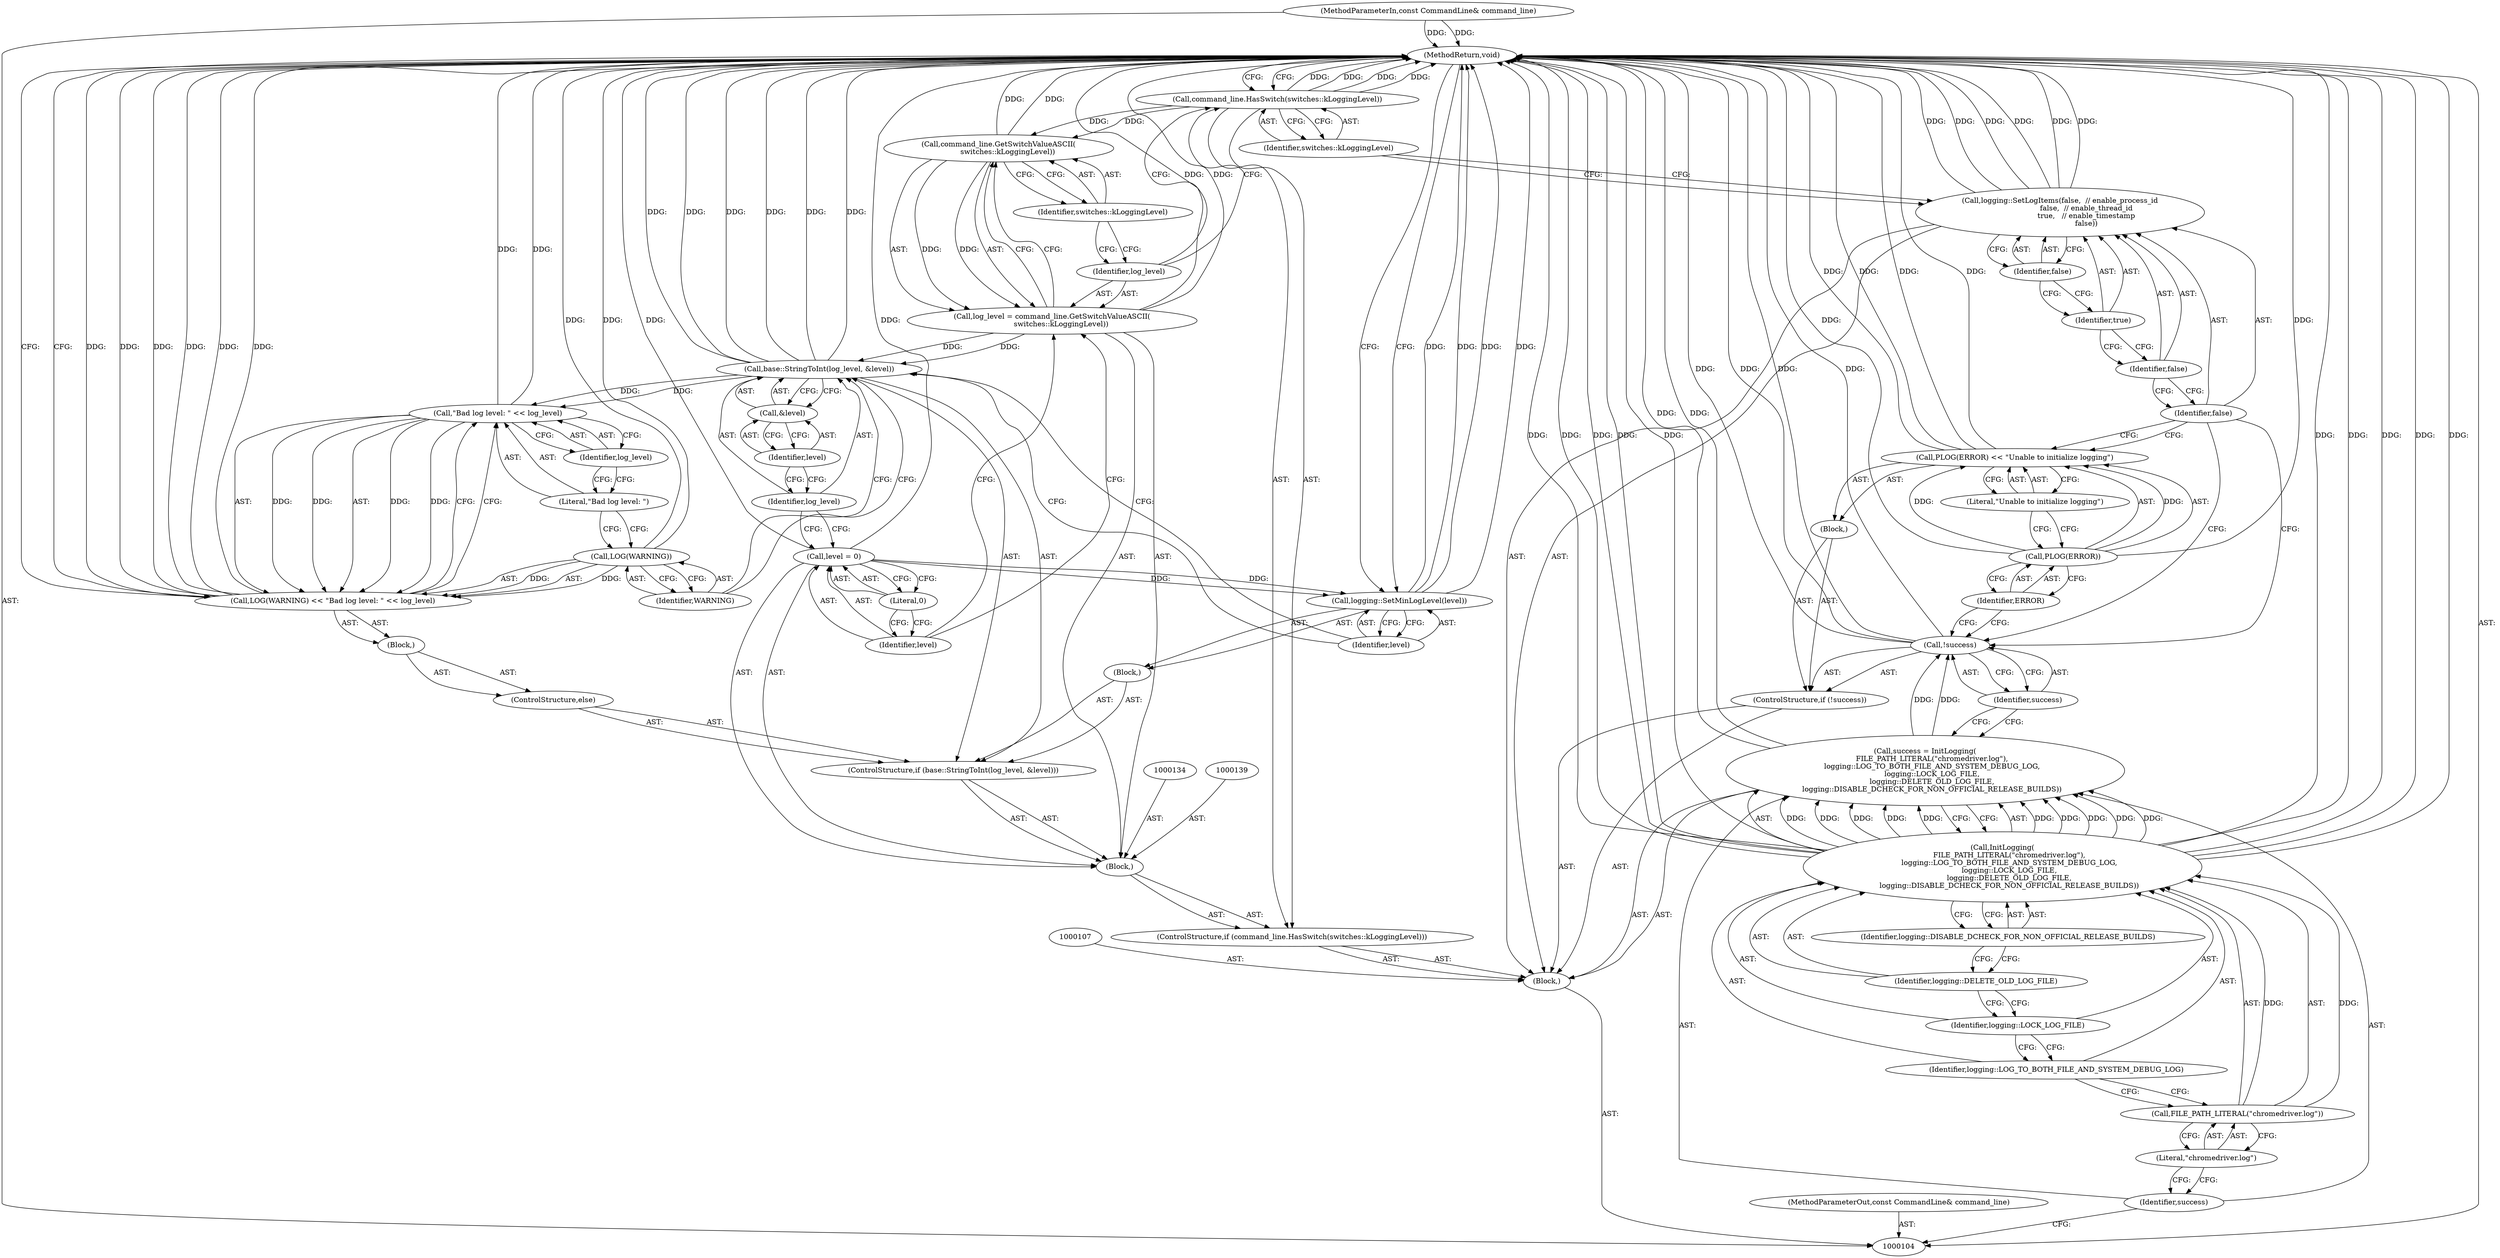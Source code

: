 digraph "1_Chrome_4ab22cfc619ee8ff17a8c50e289ec3b30731ceba_9" {
"1000159" [label="(MethodReturn,void)"];
"1000105" [label="(MethodParameterIn,const CommandLine& command_line)"];
"1000230" [label="(MethodParameterOut,const CommandLine& command_line)"];
"1000106" [label="(Block,)"];
"1000125" [label="(Call,logging::SetLogItems(false,  // enable_process_id\n                       false,  // enable_thread_id\n                       true,   // enable_timestamp\n                       false))"];
"1000126" [label="(Identifier,false)"];
"1000127" [label="(Identifier,false)"];
"1000128" [label="(Identifier,true)"];
"1000129" [label="(Identifier,false)"];
"1000130" [label="(ControlStructure,if (command_line.HasSwitch(switches::kLoggingLevel)))"];
"1000132" [label="(Identifier,switches::kLoggingLevel)"];
"1000131" [label="(Call,command_line.HasSwitch(switches::kLoggingLevel))"];
"1000135" [label="(Call,log_level = command_line.GetSwitchValueASCII(\n        switches::kLoggingLevel))"];
"1000136" [label="(Identifier,log_level)"];
"1000137" [label="(Call,command_line.GetSwitchValueASCII(\n        switches::kLoggingLevel))"];
"1000138" [label="(Identifier,switches::kLoggingLevel)"];
"1000142" [label="(Literal,0)"];
"1000133" [label="(Block,)"];
"1000140" [label="(Call,level = 0)"];
"1000141" [label="(Identifier,level)"];
"1000145" [label="(Identifier,log_level)"];
"1000146" [label="(Call,&level)"];
"1000147" [label="(Identifier,level)"];
"1000143" [label="(ControlStructure,if (base::StringToInt(log_level, &level)))"];
"1000148" [label="(Block,)"];
"1000144" [label="(Call,base::StringToInt(log_level, &level))"];
"1000110" [label="(Call,InitLogging(\n      FILE_PATH_LITERAL(\"chromedriver.log\"),\n      logging::LOG_TO_BOTH_FILE_AND_SYSTEM_DEBUG_LOG,\n      logging::LOCK_LOG_FILE,\n      logging::DELETE_OLD_LOG_FILE,\n      logging::DISABLE_DCHECK_FOR_NON_OFFICIAL_RELEASE_BUILDS))"];
"1000108" [label="(Call,success = InitLogging(\n      FILE_PATH_LITERAL(\"chromedriver.log\"),\n      logging::LOG_TO_BOTH_FILE_AND_SYSTEM_DEBUG_LOG,\n      logging::LOCK_LOG_FILE,\n      logging::DELETE_OLD_LOG_FILE,\n      logging::DISABLE_DCHECK_FOR_NON_OFFICIAL_RELEASE_BUILDS))"];
"1000109" [label="(Identifier,success)"];
"1000150" [label="(Identifier,level)"];
"1000149" [label="(Call,logging::SetMinLogLevel(level))"];
"1000152" [label="(Block,)"];
"1000151" [label="(ControlStructure,else)"];
"1000155" [label="(Identifier,WARNING)"];
"1000156" [label="(Call,\"Bad log level: \" << log_level)"];
"1000157" [label="(Literal,\"Bad log level: \")"];
"1000158" [label="(Identifier,log_level)"];
"1000153" [label="(Call,LOG(WARNING) << \"Bad log level: \" << log_level)"];
"1000154" [label="(Call,LOG(WARNING))"];
"1000112" [label="(Literal,\"chromedriver.log\")"];
"1000111" [label="(Call,FILE_PATH_LITERAL(\"chromedriver.log\"))"];
"1000113" [label="(Identifier,logging::LOG_TO_BOTH_FILE_AND_SYSTEM_DEBUG_LOG)"];
"1000114" [label="(Identifier,logging::LOCK_LOG_FILE)"];
"1000115" [label="(Identifier,logging::DELETE_OLD_LOG_FILE)"];
"1000116" [label="(Identifier,logging::DISABLE_DCHECK_FOR_NON_OFFICIAL_RELEASE_BUILDS)"];
"1000120" [label="(Block,)"];
"1000117" [label="(ControlStructure,if (!success))"];
"1000118" [label="(Call,!success)"];
"1000119" [label="(Identifier,success)"];
"1000124" [label="(Literal,\"Unable to initialize logging\")"];
"1000121" [label="(Call,PLOG(ERROR) << \"Unable to initialize logging\")"];
"1000122" [label="(Call,PLOG(ERROR))"];
"1000123" [label="(Identifier,ERROR)"];
"1000159" -> "1000104"  [label="AST: "];
"1000159" -> "1000149"  [label="CFG: "];
"1000159" -> "1000153"  [label="CFG: "];
"1000159" -> "1000131"  [label="CFG: "];
"1000125" -> "1000159"  [label="DDG: "];
"1000125" -> "1000159"  [label="DDG: "];
"1000125" -> "1000159"  [label="DDG: "];
"1000105" -> "1000159"  [label="DDG: "];
"1000110" -> "1000159"  [label="DDG: "];
"1000110" -> "1000159"  [label="DDG: "];
"1000110" -> "1000159"  [label="DDG: "];
"1000110" -> "1000159"  [label="DDG: "];
"1000110" -> "1000159"  [label="DDG: "];
"1000149" -> "1000159"  [label="DDG: "];
"1000149" -> "1000159"  [label="DDG: "];
"1000118" -> "1000159"  [label="DDG: "];
"1000118" -> "1000159"  [label="DDG: "];
"1000153" -> "1000159"  [label="DDG: "];
"1000153" -> "1000159"  [label="DDG: "];
"1000153" -> "1000159"  [label="DDG: "];
"1000144" -> "1000159"  [label="DDG: "];
"1000144" -> "1000159"  [label="DDG: "];
"1000144" -> "1000159"  [label="DDG: "];
"1000135" -> "1000159"  [label="DDG: "];
"1000131" -> "1000159"  [label="DDG: "];
"1000131" -> "1000159"  [label="DDG: "];
"1000122" -> "1000159"  [label="DDG: "];
"1000140" -> "1000159"  [label="DDG: "];
"1000154" -> "1000159"  [label="DDG: "];
"1000156" -> "1000159"  [label="DDG: "];
"1000121" -> "1000159"  [label="DDG: "];
"1000121" -> "1000159"  [label="DDG: "];
"1000108" -> "1000159"  [label="DDG: "];
"1000137" -> "1000159"  [label="DDG: "];
"1000105" -> "1000104"  [label="AST: "];
"1000105" -> "1000159"  [label="DDG: "];
"1000230" -> "1000104"  [label="AST: "];
"1000106" -> "1000104"  [label="AST: "];
"1000107" -> "1000106"  [label="AST: "];
"1000108" -> "1000106"  [label="AST: "];
"1000117" -> "1000106"  [label="AST: "];
"1000125" -> "1000106"  [label="AST: "];
"1000130" -> "1000106"  [label="AST: "];
"1000125" -> "1000106"  [label="AST: "];
"1000125" -> "1000129"  [label="CFG: "];
"1000126" -> "1000125"  [label="AST: "];
"1000127" -> "1000125"  [label="AST: "];
"1000128" -> "1000125"  [label="AST: "];
"1000129" -> "1000125"  [label="AST: "];
"1000132" -> "1000125"  [label="CFG: "];
"1000125" -> "1000159"  [label="DDG: "];
"1000125" -> "1000159"  [label="DDG: "];
"1000125" -> "1000159"  [label="DDG: "];
"1000126" -> "1000125"  [label="AST: "];
"1000126" -> "1000121"  [label="CFG: "];
"1000126" -> "1000118"  [label="CFG: "];
"1000127" -> "1000126"  [label="CFG: "];
"1000127" -> "1000125"  [label="AST: "];
"1000127" -> "1000126"  [label="CFG: "];
"1000128" -> "1000127"  [label="CFG: "];
"1000128" -> "1000125"  [label="AST: "];
"1000128" -> "1000127"  [label="CFG: "];
"1000129" -> "1000128"  [label="CFG: "];
"1000129" -> "1000125"  [label="AST: "];
"1000129" -> "1000128"  [label="CFG: "];
"1000125" -> "1000129"  [label="CFG: "];
"1000130" -> "1000106"  [label="AST: "];
"1000131" -> "1000130"  [label="AST: "];
"1000133" -> "1000130"  [label="AST: "];
"1000132" -> "1000131"  [label="AST: "];
"1000132" -> "1000125"  [label="CFG: "];
"1000131" -> "1000132"  [label="CFG: "];
"1000131" -> "1000130"  [label="AST: "];
"1000131" -> "1000132"  [label="CFG: "];
"1000132" -> "1000131"  [label="AST: "];
"1000136" -> "1000131"  [label="CFG: "];
"1000159" -> "1000131"  [label="CFG: "];
"1000131" -> "1000159"  [label="DDG: "];
"1000131" -> "1000159"  [label="DDG: "];
"1000131" -> "1000137"  [label="DDG: "];
"1000135" -> "1000133"  [label="AST: "];
"1000135" -> "1000137"  [label="CFG: "];
"1000136" -> "1000135"  [label="AST: "];
"1000137" -> "1000135"  [label="AST: "];
"1000141" -> "1000135"  [label="CFG: "];
"1000135" -> "1000159"  [label="DDG: "];
"1000137" -> "1000135"  [label="DDG: "];
"1000135" -> "1000144"  [label="DDG: "];
"1000136" -> "1000135"  [label="AST: "];
"1000136" -> "1000131"  [label="CFG: "];
"1000138" -> "1000136"  [label="CFG: "];
"1000137" -> "1000135"  [label="AST: "];
"1000137" -> "1000138"  [label="CFG: "];
"1000138" -> "1000137"  [label="AST: "];
"1000135" -> "1000137"  [label="CFG: "];
"1000137" -> "1000159"  [label="DDG: "];
"1000137" -> "1000135"  [label="DDG: "];
"1000131" -> "1000137"  [label="DDG: "];
"1000138" -> "1000137"  [label="AST: "];
"1000138" -> "1000136"  [label="CFG: "];
"1000137" -> "1000138"  [label="CFG: "];
"1000142" -> "1000140"  [label="AST: "];
"1000142" -> "1000141"  [label="CFG: "];
"1000140" -> "1000142"  [label="CFG: "];
"1000133" -> "1000130"  [label="AST: "];
"1000134" -> "1000133"  [label="AST: "];
"1000135" -> "1000133"  [label="AST: "];
"1000139" -> "1000133"  [label="AST: "];
"1000140" -> "1000133"  [label="AST: "];
"1000143" -> "1000133"  [label="AST: "];
"1000140" -> "1000133"  [label="AST: "];
"1000140" -> "1000142"  [label="CFG: "];
"1000141" -> "1000140"  [label="AST: "];
"1000142" -> "1000140"  [label="AST: "];
"1000145" -> "1000140"  [label="CFG: "];
"1000140" -> "1000159"  [label="DDG: "];
"1000140" -> "1000149"  [label="DDG: "];
"1000141" -> "1000140"  [label="AST: "];
"1000141" -> "1000135"  [label="CFG: "];
"1000142" -> "1000141"  [label="CFG: "];
"1000145" -> "1000144"  [label="AST: "];
"1000145" -> "1000140"  [label="CFG: "];
"1000147" -> "1000145"  [label="CFG: "];
"1000146" -> "1000144"  [label="AST: "];
"1000146" -> "1000147"  [label="CFG: "];
"1000147" -> "1000146"  [label="AST: "];
"1000144" -> "1000146"  [label="CFG: "];
"1000147" -> "1000146"  [label="AST: "];
"1000147" -> "1000145"  [label="CFG: "];
"1000146" -> "1000147"  [label="CFG: "];
"1000143" -> "1000133"  [label="AST: "];
"1000144" -> "1000143"  [label="AST: "];
"1000148" -> "1000143"  [label="AST: "];
"1000151" -> "1000143"  [label="AST: "];
"1000148" -> "1000143"  [label="AST: "];
"1000149" -> "1000148"  [label="AST: "];
"1000144" -> "1000143"  [label="AST: "];
"1000144" -> "1000146"  [label="CFG: "];
"1000145" -> "1000144"  [label="AST: "];
"1000146" -> "1000144"  [label="AST: "];
"1000150" -> "1000144"  [label="CFG: "];
"1000155" -> "1000144"  [label="CFG: "];
"1000144" -> "1000159"  [label="DDG: "];
"1000144" -> "1000159"  [label="DDG: "];
"1000144" -> "1000159"  [label="DDG: "];
"1000135" -> "1000144"  [label="DDG: "];
"1000144" -> "1000156"  [label="DDG: "];
"1000110" -> "1000108"  [label="AST: "];
"1000110" -> "1000116"  [label="CFG: "];
"1000111" -> "1000110"  [label="AST: "];
"1000113" -> "1000110"  [label="AST: "];
"1000114" -> "1000110"  [label="AST: "];
"1000115" -> "1000110"  [label="AST: "];
"1000116" -> "1000110"  [label="AST: "];
"1000108" -> "1000110"  [label="CFG: "];
"1000110" -> "1000159"  [label="DDG: "];
"1000110" -> "1000159"  [label="DDG: "];
"1000110" -> "1000159"  [label="DDG: "];
"1000110" -> "1000159"  [label="DDG: "];
"1000110" -> "1000159"  [label="DDG: "];
"1000110" -> "1000108"  [label="DDG: "];
"1000110" -> "1000108"  [label="DDG: "];
"1000110" -> "1000108"  [label="DDG: "];
"1000110" -> "1000108"  [label="DDG: "];
"1000110" -> "1000108"  [label="DDG: "];
"1000111" -> "1000110"  [label="DDG: "];
"1000108" -> "1000106"  [label="AST: "];
"1000108" -> "1000110"  [label="CFG: "];
"1000109" -> "1000108"  [label="AST: "];
"1000110" -> "1000108"  [label="AST: "];
"1000119" -> "1000108"  [label="CFG: "];
"1000108" -> "1000159"  [label="DDG: "];
"1000110" -> "1000108"  [label="DDG: "];
"1000110" -> "1000108"  [label="DDG: "];
"1000110" -> "1000108"  [label="DDG: "];
"1000110" -> "1000108"  [label="DDG: "];
"1000110" -> "1000108"  [label="DDG: "];
"1000108" -> "1000118"  [label="DDG: "];
"1000109" -> "1000108"  [label="AST: "];
"1000109" -> "1000104"  [label="CFG: "];
"1000112" -> "1000109"  [label="CFG: "];
"1000150" -> "1000149"  [label="AST: "];
"1000150" -> "1000144"  [label="CFG: "];
"1000149" -> "1000150"  [label="CFG: "];
"1000149" -> "1000148"  [label="AST: "];
"1000149" -> "1000150"  [label="CFG: "];
"1000150" -> "1000149"  [label="AST: "];
"1000159" -> "1000149"  [label="CFG: "];
"1000149" -> "1000159"  [label="DDG: "];
"1000149" -> "1000159"  [label="DDG: "];
"1000140" -> "1000149"  [label="DDG: "];
"1000152" -> "1000151"  [label="AST: "];
"1000153" -> "1000152"  [label="AST: "];
"1000151" -> "1000143"  [label="AST: "];
"1000152" -> "1000151"  [label="AST: "];
"1000155" -> "1000154"  [label="AST: "];
"1000155" -> "1000144"  [label="CFG: "];
"1000154" -> "1000155"  [label="CFG: "];
"1000156" -> "1000153"  [label="AST: "];
"1000156" -> "1000158"  [label="CFG: "];
"1000157" -> "1000156"  [label="AST: "];
"1000158" -> "1000156"  [label="AST: "];
"1000153" -> "1000156"  [label="CFG: "];
"1000156" -> "1000159"  [label="DDG: "];
"1000156" -> "1000153"  [label="DDG: "];
"1000156" -> "1000153"  [label="DDG: "];
"1000144" -> "1000156"  [label="DDG: "];
"1000157" -> "1000156"  [label="AST: "];
"1000157" -> "1000154"  [label="CFG: "];
"1000158" -> "1000157"  [label="CFG: "];
"1000158" -> "1000156"  [label="AST: "];
"1000158" -> "1000157"  [label="CFG: "];
"1000156" -> "1000158"  [label="CFG: "];
"1000153" -> "1000152"  [label="AST: "];
"1000153" -> "1000156"  [label="CFG: "];
"1000154" -> "1000153"  [label="AST: "];
"1000156" -> "1000153"  [label="AST: "];
"1000159" -> "1000153"  [label="CFG: "];
"1000153" -> "1000159"  [label="DDG: "];
"1000153" -> "1000159"  [label="DDG: "];
"1000153" -> "1000159"  [label="DDG: "];
"1000154" -> "1000153"  [label="DDG: "];
"1000156" -> "1000153"  [label="DDG: "];
"1000156" -> "1000153"  [label="DDG: "];
"1000154" -> "1000153"  [label="AST: "];
"1000154" -> "1000155"  [label="CFG: "];
"1000155" -> "1000154"  [label="AST: "];
"1000157" -> "1000154"  [label="CFG: "];
"1000154" -> "1000159"  [label="DDG: "];
"1000154" -> "1000153"  [label="DDG: "];
"1000112" -> "1000111"  [label="AST: "];
"1000112" -> "1000109"  [label="CFG: "];
"1000111" -> "1000112"  [label="CFG: "];
"1000111" -> "1000110"  [label="AST: "];
"1000111" -> "1000112"  [label="CFG: "];
"1000112" -> "1000111"  [label="AST: "];
"1000113" -> "1000111"  [label="CFG: "];
"1000111" -> "1000110"  [label="DDG: "];
"1000113" -> "1000110"  [label="AST: "];
"1000113" -> "1000111"  [label="CFG: "];
"1000114" -> "1000113"  [label="CFG: "];
"1000114" -> "1000110"  [label="AST: "];
"1000114" -> "1000113"  [label="CFG: "];
"1000115" -> "1000114"  [label="CFG: "];
"1000115" -> "1000110"  [label="AST: "];
"1000115" -> "1000114"  [label="CFG: "];
"1000116" -> "1000115"  [label="CFG: "];
"1000116" -> "1000110"  [label="AST: "];
"1000116" -> "1000115"  [label="CFG: "];
"1000110" -> "1000116"  [label="CFG: "];
"1000120" -> "1000117"  [label="AST: "];
"1000121" -> "1000120"  [label="AST: "];
"1000117" -> "1000106"  [label="AST: "];
"1000118" -> "1000117"  [label="AST: "];
"1000120" -> "1000117"  [label="AST: "];
"1000118" -> "1000117"  [label="AST: "];
"1000118" -> "1000119"  [label="CFG: "];
"1000119" -> "1000118"  [label="AST: "];
"1000123" -> "1000118"  [label="CFG: "];
"1000126" -> "1000118"  [label="CFG: "];
"1000118" -> "1000159"  [label="DDG: "];
"1000118" -> "1000159"  [label="DDG: "];
"1000108" -> "1000118"  [label="DDG: "];
"1000119" -> "1000118"  [label="AST: "];
"1000119" -> "1000108"  [label="CFG: "];
"1000118" -> "1000119"  [label="CFG: "];
"1000124" -> "1000121"  [label="AST: "];
"1000124" -> "1000122"  [label="CFG: "];
"1000121" -> "1000124"  [label="CFG: "];
"1000121" -> "1000120"  [label="AST: "];
"1000121" -> "1000124"  [label="CFG: "];
"1000122" -> "1000121"  [label="AST: "];
"1000124" -> "1000121"  [label="AST: "];
"1000126" -> "1000121"  [label="CFG: "];
"1000121" -> "1000159"  [label="DDG: "];
"1000121" -> "1000159"  [label="DDG: "];
"1000122" -> "1000121"  [label="DDG: "];
"1000122" -> "1000121"  [label="AST: "];
"1000122" -> "1000123"  [label="CFG: "];
"1000123" -> "1000122"  [label="AST: "];
"1000124" -> "1000122"  [label="CFG: "];
"1000122" -> "1000159"  [label="DDG: "];
"1000122" -> "1000121"  [label="DDG: "];
"1000123" -> "1000122"  [label="AST: "];
"1000123" -> "1000118"  [label="CFG: "];
"1000122" -> "1000123"  [label="CFG: "];
}
